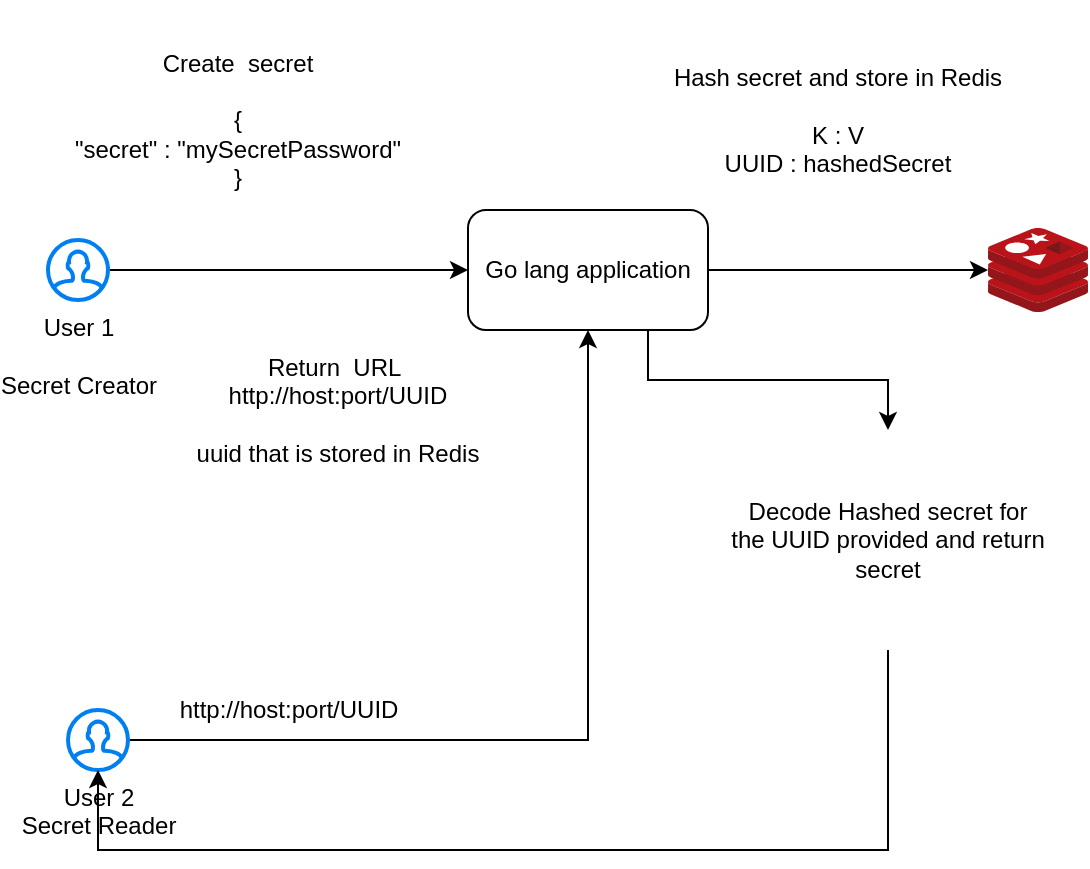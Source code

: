 <mxfile version="15.9.1" type="github"><diagram id="HFo70_tcakmhORYtJBg5" name="Page-1"><mxGraphModel dx="926" dy="536" grid="1" gridSize="10" guides="1" tooltips="1" connect="1" arrows="1" fold="1" page="1" pageScale="1" pageWidth="827" pageHeight="1169" math="0" shadow="0"><root><mxCell id="0"/><mxCell id="1" parent="0"/><mxCell id="_3zOS1t11dwaJHBmKSXL-1" value="" style="sketch=0;aspect=fixed;html=1;points=[];align=center;image;fontSize=12;image=img/lib/mscae/Cache_Redis_Product.svg;" vertex="1" parent="1"><mxGeometry x="580" y="129" width="50" height="42" as="geometry"/></mxCell><mxCell id="_3zOS1t11dwaJHBmKSXL-7" style="edgeStyle=orthogonalEdgeStyle;rounded=0;orthogonalLoop=1;jettySize=auto;html=1;strokeColor=default;" edge="1" parent="1" source="_3zOS1t11dwaJHBmKSXL-2" target="_3zOS1t11dwaJHBmKSXL-1"><mxGeometry relative="1" as="geometry"/></mxCell><mxCell id="_3zOS1t11dwaJHBmKSXL-20" style="edgeStyle=orthogonalEdgeStyle;rounded=0;orthogonalLoop=1;jettySize=auto;html=1;exitX=0.75;exitY=1;exitDx=0;exitDy=0;strokeColor=default;" edge="1" parent="1" source="_3zOS1t11dwaJHBmKSXL-2" target="_3zOS1t11dwaJHBmKSXL-15"><mxGeometry relative="1" as="geometry"/></mxCell><mxCell id="_3zOS1t11dwaJHBmKSXL-2" value="Go lang application" style="rounded=1;whiteSpace=wrap;html=1;" vertex="1" parent="1"><mxGeometry x="320" y="120" width="120" height="60" as="geometry"/></mxCell><mxCell id="_3zOS1t11dwaJHBmKSXL-4" style="edgeStyle=orthogonalEdgeStyle;rounded=0;orthogonalLoop=1;jettySize=auto;html=1;entryX=0;entryY=0.5;entryDx=0;entryDy=0;" edge="1" parent="1" source="_3zOS1t11dwaJHBmKSXL-3" target="_3zOS1t11dwaJHBmKSXL-2"><mxGeometry relative="1" as="geometry"/></mxCell><mxCell id="_3zOS1t11dwaJHBmKSXL-3" value="User 1&lt;br&gt;&lt;br&gt;Secret Creator" style="html=1;verticalLabelPosition=bottom;align=center;labelBackgroundColor=#ffffff;verticalAlign=top;strokeWidth=2;strokeColor=#0080F0;shadow=0;dashed=0;shape=mxgraph.ios7.icons.user;" vertex="1" parent="1"><mxGeometry x="110" y="135" width="30" height="30" as="geometry"/></mxCell><mxCell id="_3zOS1t11dwaJHBmKSXL-12" style="edgeStyle=orthogonalEdgeStyle;rounded=0;orthogonalLoop=1;jettySize=auto;html=1;strokeColor=default;" edge="1" parent="1" source="_3zOS1t11dwaJHBmKSXL-5" target="_3zOS1t11dwaJHBmKSXL-2"><mxGeometry relative="1" as="geometry"/></mxCell><mxCell id="_3zOS1t11dwaJHBmKSXL-5" value="User 2&lt;br&gt;Secret Reader&lt;br&gt;" style="html=1;verticalLabelPosition=bottom;align=center;labelBackgroundColor=#ffffff;verticalAlign=top;strokeWidth=2;strokeColor=#0080F0;shadow=0;dashed=0;shape=mxgraph.ios7.icons.user;" vertex="1" parent="1"><mxGeometry x="120" y="370" width="30" height="30" as="geometry"/></mxCell><mxCell id="_3zOS1t11dwaJHBmKSXL-6" value="Create &amp;nbsp;secret&lt;br&gt;&lt;br&gt;{&lt;br&gt;&quot;secret&quot; : &quot;mySecretPassword&quot;&lt;br&gt;}" style="text;html=1;strokeColor=none;fillColor=none;align=center;verticalAlign=middle;whiteSpace=wrap;rounded=0;" vertex="1" parent="1"><mxGeometry x="90" y="15" width="230" height="120" as="geometry"/></mxCell><mxCell id="_3zOS1t11dwaJHBmKSXL-8" value="Hash secret and store in Redis&lt;br&gt;&lt;br&gt;K : V&lt;br&gt;UUID : hashedSecret" style="text;html=1;strokeColor=none;fillColor=none;align=center;verticalAlign=middle;whiteSpace=wrap;rounded=0;" vertex="1" parent="1"><mxGeometry x="390" y="15" width="230" height="120" as="geometry"/></mxCell><mxCell id="_3zOS1t11dwaJHBmKSXL-10" value="Return &amp;nbsp;URL&amp;nbsp;&lt;br&gt;http://host:port/UUID&lt;br&gt;&lt;br&gt;uuid that is stored in Redis" style="text;html=1;strokeColor=none;fillColor=none;align=center;verticalAlign=middle;whiteSpace=wrap;rounded=0;" vertex="1" parent="1"><mxGeometry x="140" y="160" width="230" height="120" as="geometry"/></mxCell><mxCell id="_3zOS1t11dwaJHBmKSXL-13" value="http://host:port/UUID" style="text;html=1;align=center;verticalAlign=middle;resizable=0;points=[];autosize=1;strokeColor=none;fillColor=none;" vertex="1" parent="1"><mxGeometry x="170" y="360" width="120" height="20" as="geometry"/></mxCell><mxCell id="_3zOS1t11dwaJHBmKSXL-18" style="edgeStyle=orthogonalEdgeStyle;rounded=0;orthogonalLoop=1;jettySize=auto;html=1;strokeColor=default;" edge="1" parent="1" source="_3zOS1t11dwaJHBmKSXL-15" target="_3zOS1t11dwaJHBmKSXL-5"><mxGeometry relative="1" as="geometry"><mxPoint x="470" y="591" as="targetPoint"/><Array as="points"><mxPoint x="530" y="440"/><mxPoint x="135" y="440"/></Array></mxGeometry></mxCell><mxCell id="_3zOS1t11dwaJHBmKSXL-15" value="&lt;span&gt;Decode Hashed secret for the UUID provided and return secret&lt;/span&gt;" style="text;html=1;strokeColor=none;fillColor=none;align=center;verticalAlign=middle;whiteSpace=wrap;rounded=0;" vertex="1" parent="1"><mxGeometry x="450" y="230" width="160" height="110" as="geometry"/></mxCell></root></mxGraphModel></diagram></mxfile>